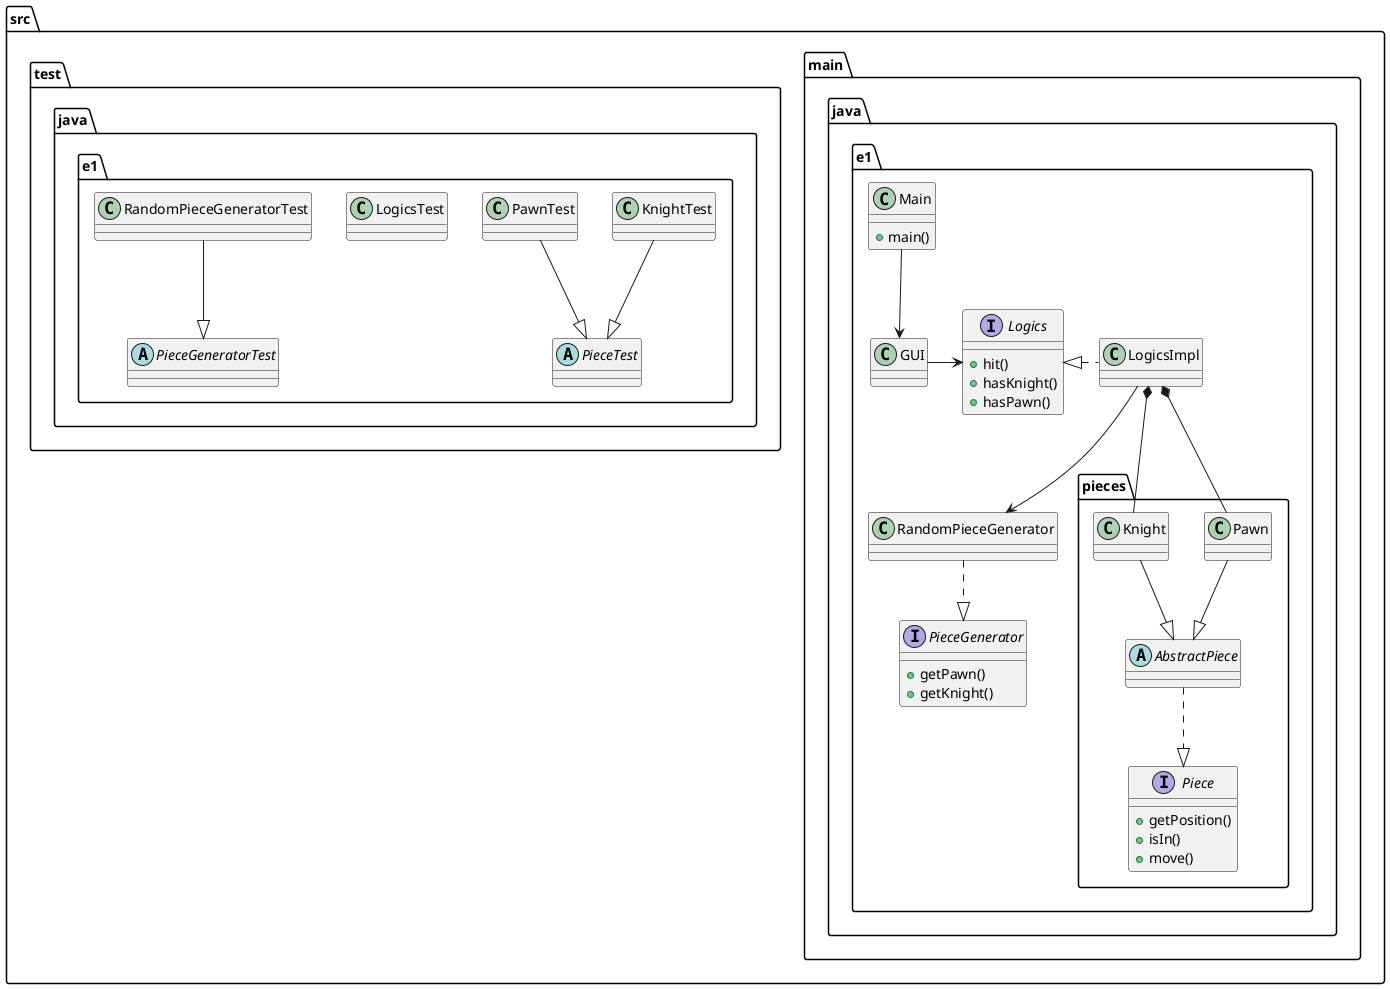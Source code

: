 @startuml
package src.main.java.e1 {
    class Main {
        +main()
    }

    class GUI {
    }

    interface Logics {
        +hit()
        +hasKnight()
        +hasPawn()
    }

    class LogicsImpl {
    }


    interface PieceGenerator {
        +getPawn()
        +getKnight()
    }

    class RandomPieceGenerator {
    }

    package pieces {

        interface Piece {
            +getPosition()
            +isIn()
            +move()
        }

        abstract class AbstractPiece {
        }

        class Pawn {
        }

        class Knight {
        }

    }


    Main --> GUI
    GUI -r-> Logics
    LogicsImpl ..l..|> Logics
    LogicsImpl --> RandomPieceGenerator
    LogicsImpl *-- Pawn
    LogicsImpl *-- Knight
    RandomPieceGenerator ..|> PieceGenerator
    AbstractPiece ..|> Piece
    Pawn --|> AbstractPiece
    Knight --|> AbstractPiece
}

package src.test.java.e1 {
    class KnightTest {
    }

    class PawnTest {
    }

    class LogicsTest {
    }

    class RandomPieceGeneratorTest {
    }

    abstract class PieceTest {
    }

    abstract class PieceGeneratorTest {
    }

KnightTest --|> PieceTest
PawnTest --|> PieceTest
RandomPieceGeneratorTest --|> PieceGeneratorTest
}
@enduml
